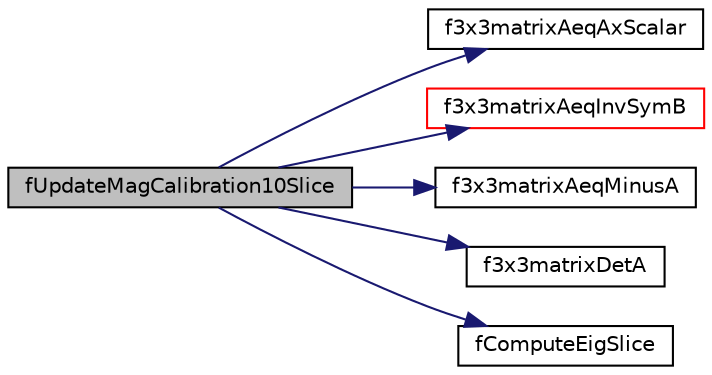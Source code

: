 digraph "fUpdateMagCalibration10Slice"
{
  edge [fontname="Helvetica",fontsize="10",labelfontname="Helvetica",labelfontsize="10"];
  node [fontname="Helvetica",fontsize="10",shape=record];
  rankdir="LR";
  Node54 [label="fUpdateMagCalibration10Slice",height=0.2,width=0.4,color="black", fillcolor="grey75", style="filled", fontcolor="black"];
  Node54 -> Node55 [color="midnightblue",fontsize="10",style="solid",fontname="Helvetica"];
  Node55 [label="f3x3matrixAeqAxScalar",height=0.2,width=0.4,color="black", fillcolor="white", style="filled",URL="$matrix_8c.html#a36f36bcaf2395595541a20fd4ab7c351",tooltip="function multiplies all elements of 3x3 matrix A by the specified scalar "];
  Node54 -> Node56 [color="midnightblue",fontsize="10",style="solid",fontname="Helvetica"];
  Node56 [label="f3x3matrixAeqInvSymB",height=0.2,width=0.4,color="red", fillcolor="white", style="filled",URL="$matrix_8c.html#a95d2ac82a68706e246b4cdd516f9378f"];
  Node54 -> Node58 [color="midnightblue",fontsize="10",style="solid",fontname="Helvetica"];
  Node58 [label="f3x3matrixAeqMinusA",height=0.2,width=0.4,color="black", fillcolor="white", style="filled",URL="$matrix_8c.html#a810b959d44c67c3cd94347fe34d02d96",tooltip="function negates all elements of 3x3 matrix A "];
  Node54 -> Node59 [color="midnightblue",fontsize="10",style="solid",fontname="Helvetica"];
  Node59 [label="f3x3matrixDetA",height=0.2,width=0.4,color="black", fillcolor="white", style="filled",URL="$matrix_8c.html#a661c761f004eb9f4b050f201b0991004",tooltip="function calculates the determinant of a 3x3 matrix "];
  Node54 -> Node60 [color="midnightblue",fontsize="10",style="solid",fontname="Helvetica"];
  Node60 [label="fComputeEigSlice",height=0.2,width=0.4,color="black", fillcolor="white", style="filled",URL="$matrix_8c.html#aad87540028353c5db92043a38ed70c1a"];
}
